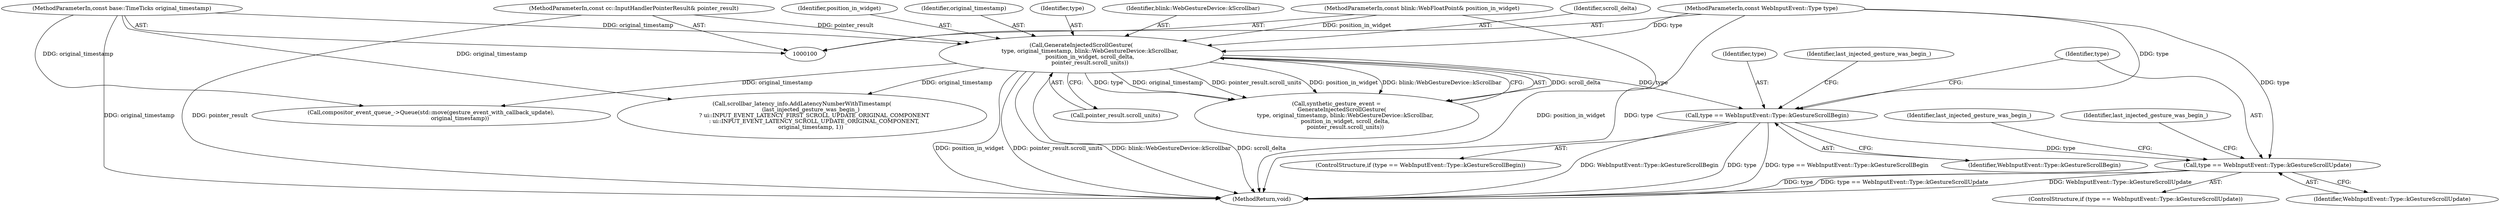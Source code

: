 digraph "1_Chrome_14f2111f9cec919a450115ce4914f228effca58e_4@del" {
"1000140" [label="(Call,type == WebInputEvent::Type::kGestureScrollUpdate)"];
"1000130" [label="(Call,type == WebInputEvent::Type::kGestureScrollBegin)"];
"1000111" [label="(Call,GenerateInjectedScrollGesture(\n          type, original_timestamp, blink::WebGestureDevice::kScrollbar,\n          position_in_widget, scroll_delta,\n          pointer_result.scroll_units))"];
"1000101" [label="(MethodParameterIn,const WebInputEvent::Type type)"];
"1000105" [label="(MethodParameterIn,const base::TimeTicks original_timestamp)"];
"1000102" [label="(MethodParameterIn,const blink::WebFloatPoint& position_in_widget)"];
"1000103" [label="(MethodParameterIn,const cc::InputHandlerPointerResult& pointer_result)"];
"1000111" [label="(Call,GenerateInjectedScrollGesture(\n          type, original_timestamp, blink::WebGestureDevice::kScrollbar,\n          position_in_widget, scroll_delta,\n          pointer_result.scroll_units))"];
"1000101" [label="(MethodParameterIn,const WebInputEvent::Type type)"];
"1000131" [label="(Identifier,type)"];
"1000109" [label="(Call,synthetic_gesture_event =\n      GenerateInjectedScrollGesture(\n          type, original_timestamp, blink::WebGestureDevice::kScrollbar,\n          position_in_widget, scroll_delta,\n          pointer_result.scroll_units))"];
"1000112" [label="(Identifier,type)"];
"1000115" [label="(Identifier,position_in_widget)"];
"1000130" [label="(Call,type == WebInputEvent::Type::kGestureScrollBegin)"];
"1000129" [label="(ControlStructure,if (type == WebInputEvent::Type::kGestureScrollBegin))"];
"1000132" [label="(Identifier,WebInputEvent::Type::kGestureScrollBegin)"];
"1000175" [label="(Call,compositor_event_queue_->Queue(std::move(gesture_event_with_callback_update),\n                                 original_timestamp))"];
"1000114" [label="(Identifier,blink::WebGestureDevice::kScrollbar)"];
"1000144" [label="(Call,scrollbar_latency_info.AddLatencyNumberWithTimestamp(\n          (last_injected_gesture_was_begin_)\n              ? ui::INPUT_EVENT_LATENCY_FIRST_SCROLL_UPDATE_ORIGINAL_COMPONENT\n              : ui::INPUT_EVENT_LATENCY_SCROLL_UPDATE_ORIGINAL_COMPONENT,\n          original_timestamp, 1))"];
"1000140" [label="(Call,type == WebInputEvent::Type::kGestureScrollUpdate)"];
"1000102" [label="(MethodParameterIn,const blink::WebFloatPoint& position_in_widget)"];
"1000116" [label="(Identifier,scroll_delta)"];
"1000141" [label="(Identifier,type)"];
"1000103" [label="(MethodParameterIn,const cc::InputHandlerPointerResult& pointer_result)"];
"1000142" [label="(Identifier,WebInputEvent::Type::kGestureScrollUpdate)"];
"1000152" [label="(Identifier,last_injected_gesture_was_begin_)"];
"1000105" [label="(MethodParameterIn,const base::TimeTicks original_timestamp)"];
"1000139" [label="(ControlStructure,if (type == WebInputEvent::Type::kGestureScrollUpdate))"];
"1000135" [label="(Identifier,last_injected_gesture_was_begin_)"];
"1000113" [label="(Identifier,original_timestamp)"];
"1000146" [label="(Identifier,last_injected_gesture_was_begin_)"];
"1000182" [label="(MethodReturn,void)"];
"1000117" [label="(Call,pointer_result.scroll_units)"];
"1000140" -> "1000139"  [label="AST: "];
"1000140" -> "1000142"  [label="CFG: "];
"1000141" -> "1000140"  [label="AST: "];
"1000142" -> "1000140"  [label="AST: "];
"1000146" -> "1000140"  [label="CFG: "];
"1000152" -> "1000140"  [label="CFG: "];
"1000140" -> "1000182"  [label="DDG: WebInputEvent::Type::kGestureScrollUpdate"];
"1000140" -> "1000182"  [label="DDG: type"];
"1000140" -> "1000182"  [label="DDG: type == WebInputEvent::Type::kGestureScrollUpdate"];
"1000130" -> "1000140"  [label="DDG: type"];
"1000101" -> "1000140"  [label="DDG: type"];
"1000130" -> "1000129"  [label="AST: "];
"1000130" -> "1000132"  [label="CFG: "];
"1000131" -> "1000130"  [label="AST: "];
"1000132" -> "1000130"  [label="AST: "];
"1000135" -> "1000130"  [label="CFG: "];
"1000141" -> "1000130"  [label="CFG: "];
"1000130" -> "1000182"  [label="DDG: type == WebInputEvent::Type::kGestureScrollBegin"];
"1000130" -> "1000182"  [label="DDG: WebInputEvent::Type::kGestureScrollBegin"];
"1000130" -> "1000182"  [label="DDG: type"];
"1000111" -> "1000130"  [label="DDG: type"];
"1000101" -> "1000130"  [label="DDG: type"];
"1000111" -> "1000109"  [label="AST: "];
"1000111" -> "1000117"  [label="CFG: "];
"1000112" -> "1000111"  [label="AST: "];
"1000113" -> "1000111"  [label="AST: "];
"1000114" -> "1000111"  [label="AST: "];
"1000115" -> "1000111"  [label="AST: "];
"1000116" -> "1000111"  [label="AST: "];
"1000117" -> "1000111"  [label="AST: "];
"1000109" -> "1000111"  [label="CFG: "];
"1000111" -> "1000182"  [label="DDG: position_in_widget"];
"1000111" -> "1000182"  [label="DDG: pointer_result.scroll_units"];
"1000111" -> "1000182"  [label="DDG: blink::WebGestureDevice::kScrollbar"];
"1000111" -> "1000182"  [label="DDG: scroll_delta"];
"1000111" -> "1000109"  [label="DDG: scroll_delta"];
"1000111" -> "1000109"  [label="DDG: type"];
"1000111" -> "1000109"  [label="DDG: original_timestamp"];
"1000111" -> "1000109"  [label="DDG: pointer_result.scroll_units"];
"1000111" -> "1000109"  [label="DDG: position_in_widget"];
"1000111" -> "1000109"  [label="DDG: blink::WebGestureDevice::kScrollbar"];
"1000101" -> "1000111"  [label="DDG: type"];
"1000105" -> "1000111"  [label="DDG: original_timestamp"];
"1000102" -> "1000111"  [label="DDG: position_in_widget"];
"1000103" -> "1000111"  [label="DDG: pointer_result"];
"1000111" -> "1000144"  [label="DDG: original_timestamp"];
"1000111" -> "1000175"  [label="DDG: original_timestamp"];
"1000101" -> "1000100"  [label="AST: "];
"1000101" -> "1000182"  [label="DDG: type"];
"1000105" -> "1000100"  [label="AST: "];
"1000105" -> "1000182"  [label="DDG: original_timestamp"];
"1000105" -> "1000144"  [label="DDG: original_timestamp"];
"1000105" -> "1000175"  [label="DDG: original_timestamp"];
"1000102" -> "1000100"  [label="AST: "];
"1000102" -> "1000182"  [label="DDG: position_in_widget"];
"1000103" -> "1000100"  [label="AST: "];
"1000103" -> "1000182"  [label="DDG: pointer_result"];
}
